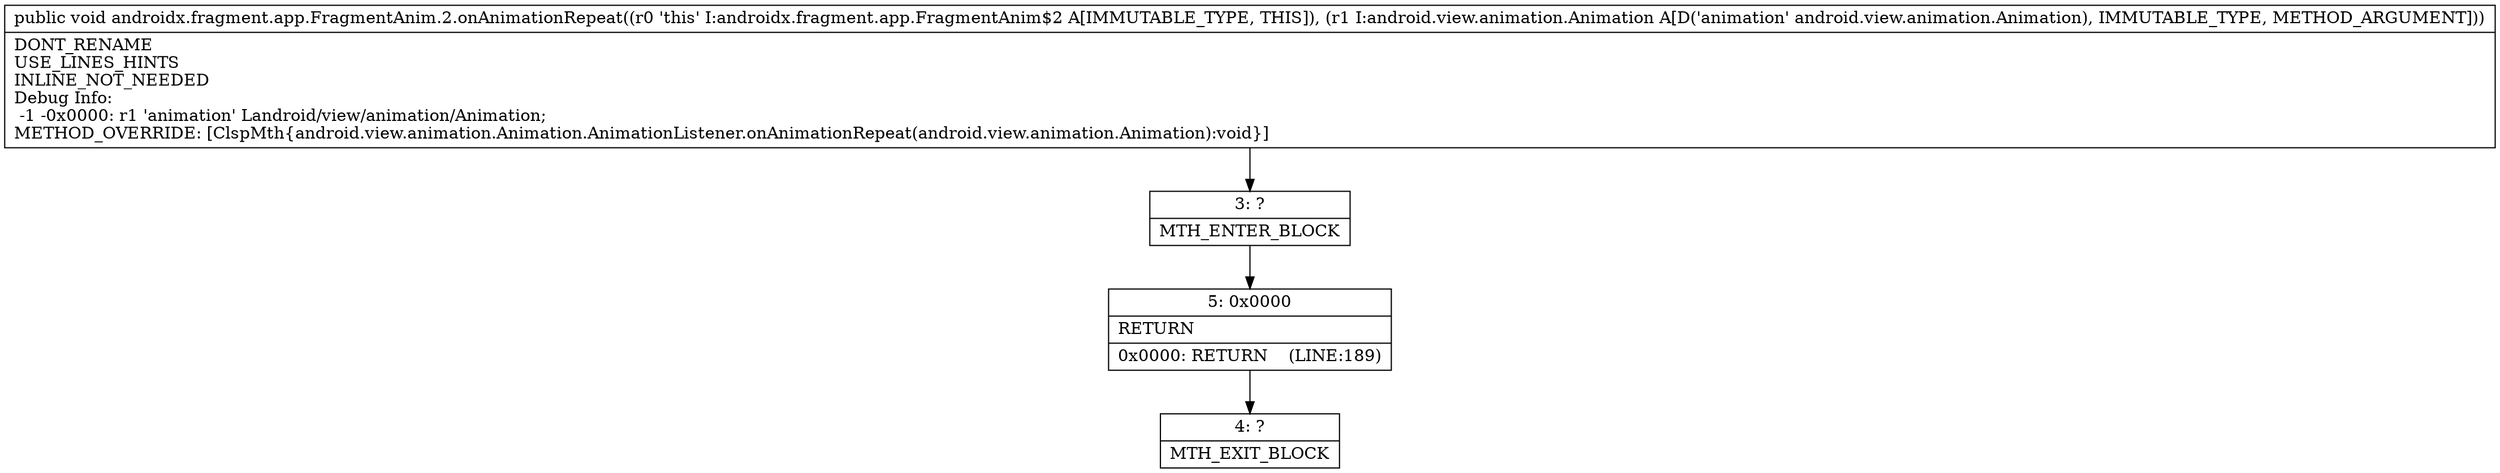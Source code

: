 digraph "CFG forandroidx.fragment.app.FragmentAnim.2.onAnimationRepeat(Landroid\/view\/animation\/Animation;)V" {
Node_3 [shape=record,label="{3\:\ ?|MTH_ENTER_BLOCK\l}"];
Node_5 [shape=record,label="{5\:\ 0x0000|RETURN\l|0x0000: RETURN    (LINE:189)\l}"];
Node_4 [shape=record,label="{4\:\ ?|MTH_EXIT_BLOCK\l}"];
MethodNode[shape=record,label="{public void androidx.fragment.app.FragmentAnim.2.onAnimationRepeat((r0 'this' I:androidx.fragment.app.FragmentAnim$2 A[IMMUTABLE_TYPE, THIS]), (r1 I:android.view.animation.Animation A[D('animation' android.view.animation.Animation), IMMUTABLE_TYPE, METHOD_ARGUMENT]))  | DONT_RENAME\lUSE_LINES_HINTS\lINLINE_NOT_NEEDED\lDebug Info:\l  \-1 \-0x0000: r1 'animation' Landroid\/view\/animation\/Animation;\lMETHOD_OVERRIDE: [ClspMth\{android.view.animation.Animation.AnimationListener.onAnimationRepeat(android.view.animation.Animation):void\}]\l}"];
MethodNode -> Node_3;Node_3 -> Node_5;
Node_5 -> Node_4;
}

